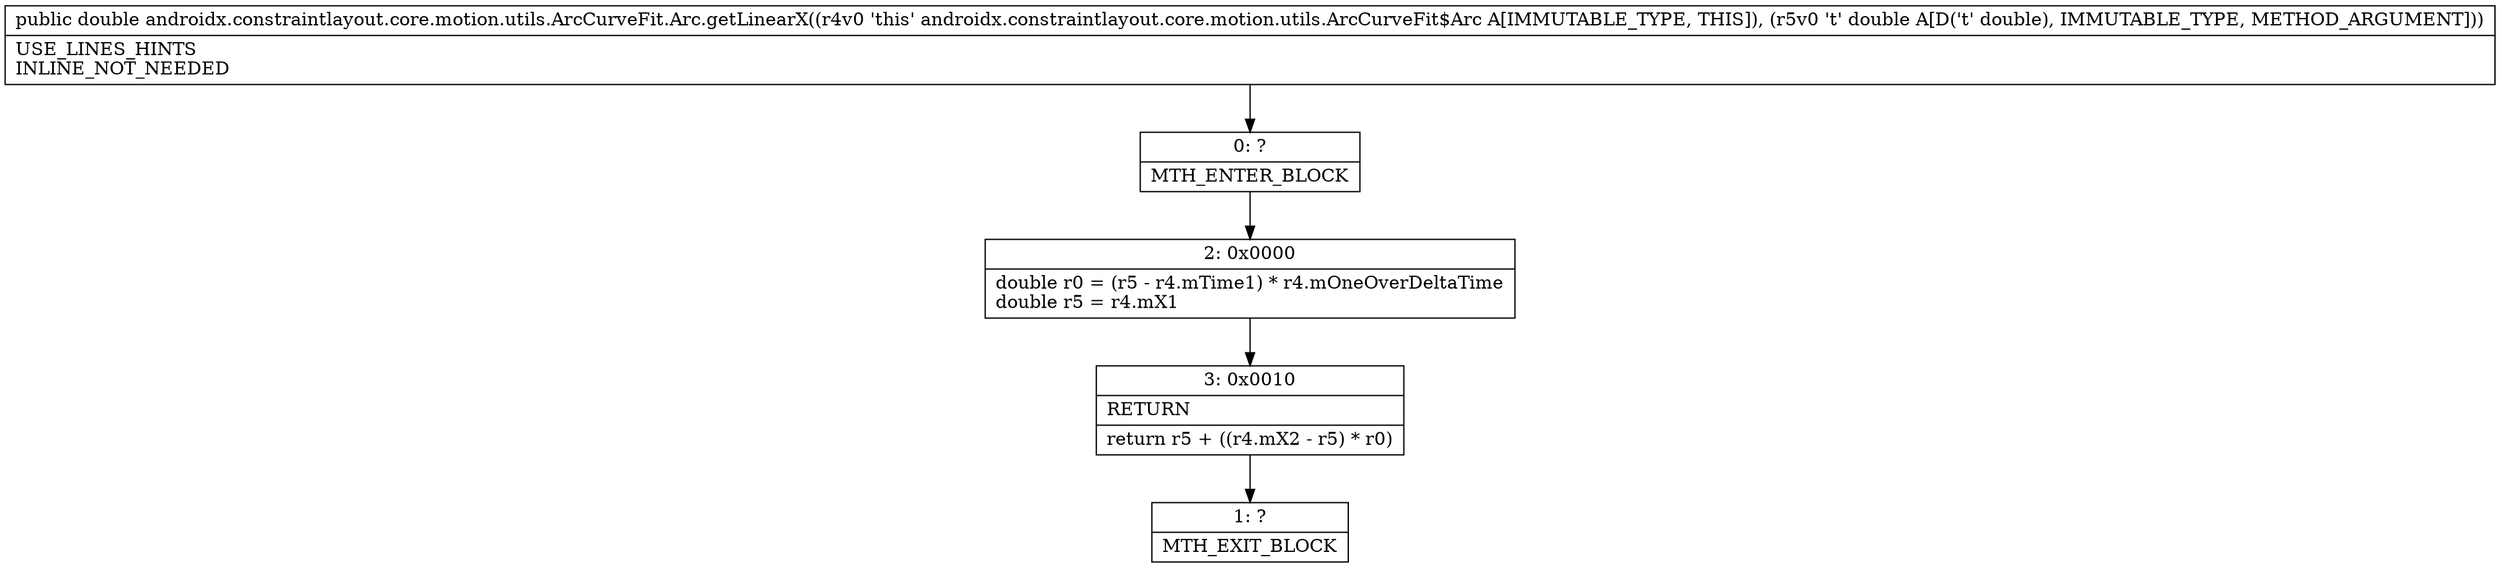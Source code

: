 digraph "CFG forandroidx.constraintlayout.core.motion.utils.ArcCurveFit.Arc.getLinearX(D)D" {
Node_0 [shape=record,label="{0\:\ ?|MTH_ENTER_BLOCK\l}"];
Node_2 [shape=record,label="{2\:\ 0x0000|double r0 = (r5 \- r4.mTime1) * r4.mOneOverDeltaTime\ldouble r5 = r4.mX1\l}"];
Node_3 [shape=record,label="{3\:\ 0x0010|RETURN\l|return r5 + ((r4.mX2 \- r5) * r0)\l}"];
Node_1 [shape=record,label="{1\:\ ?|MTH_EXIT_BLOCK\l}"];
MethodNode[shape=record,label="{public double androidx.constraintlayout.core.motion.utils.ArcCurveFit.Arc.getLinearX((r4v0 'this' androidx.constraintlayout.core.motion.utils.ArcCurveFit$Arc A[IMMUTABLE_TYPE, THIS]), (r5v0 't' double A[D('t' double), IMMUTABLE_TYPE, METHOD_ARGUMENT]))  | USE_LINES_HINTS\lINLINE_NOT_NEEDED\l}"];
MethodNode -> Node_0;Node_0 -> Node_2;
Node_2 -> Node_3;
Node_3 -> Node_1;
}

